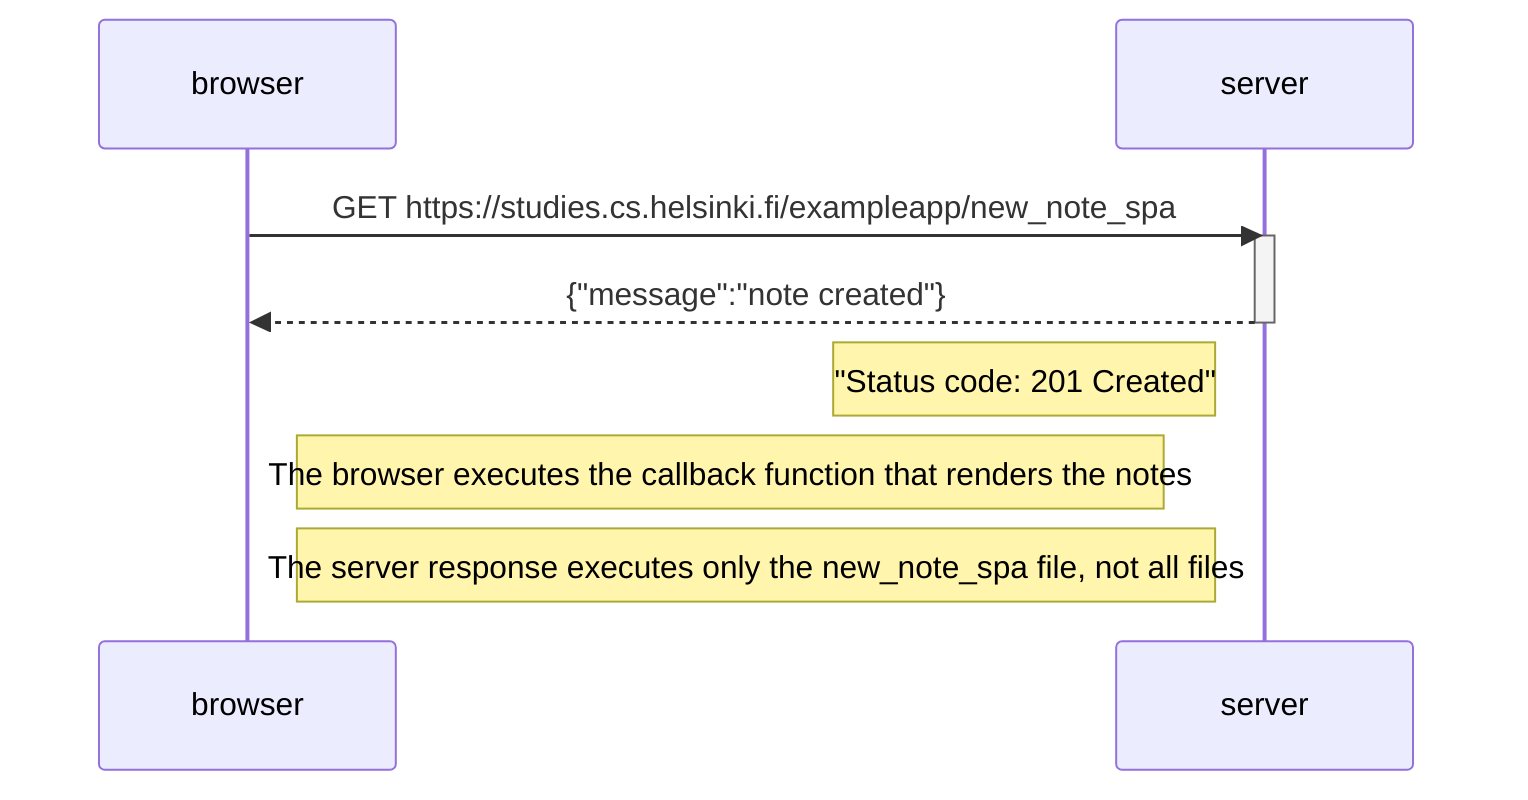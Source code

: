 sequenceDiagram
    participant browser
    participant server
    
    browser->>server: GET https://studies.cs.helsinki.fi/exampleapp/new_note_spa
    activate server
    server-->>browser: {"message":"note created"}
    deactivate server

    Note left of server: "Status code: 201 Created"
    Note right of browser: The browser executes the callback function that renders the notes
    Note right of browser: The server response executes only the new_note_spa file, not all files